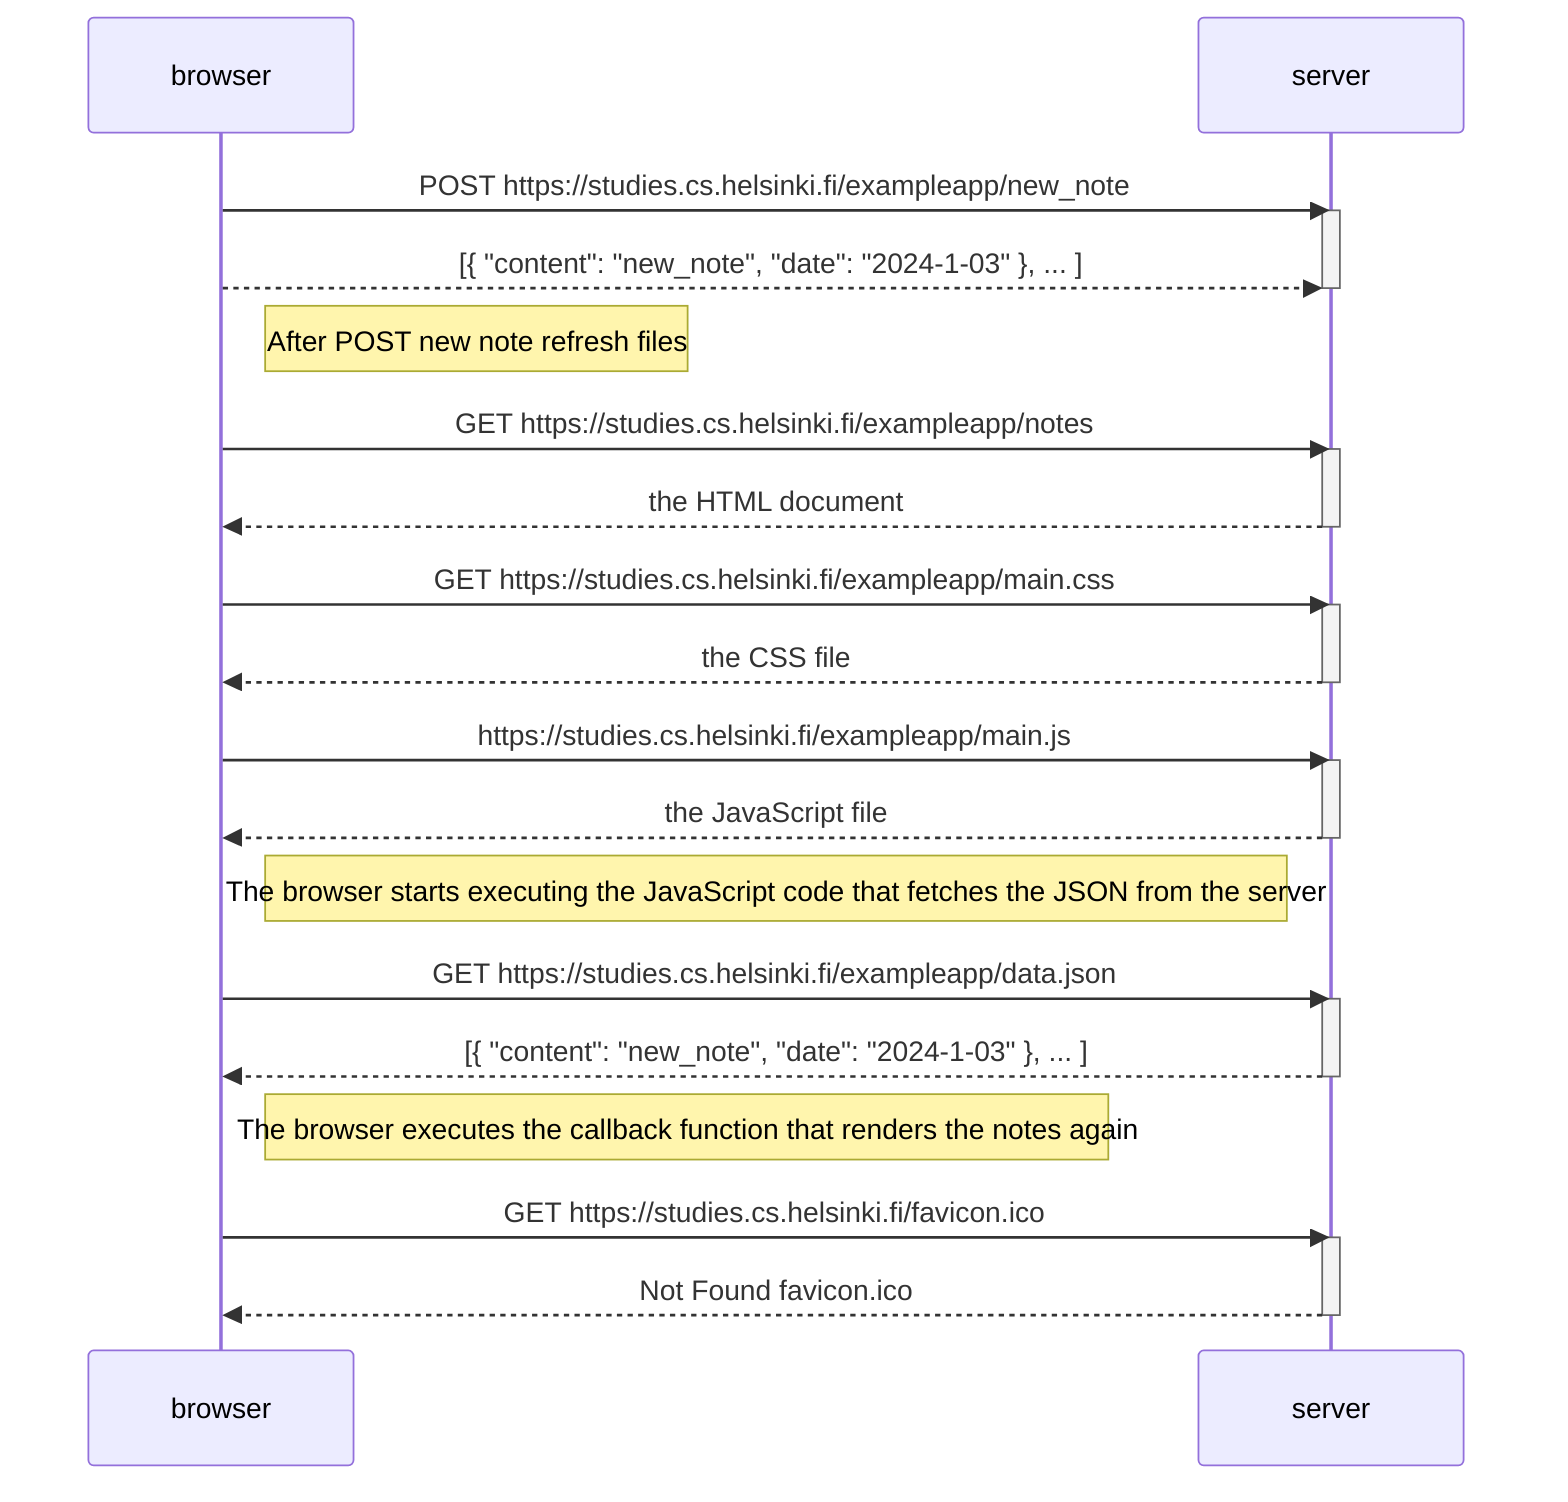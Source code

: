 sequenceDiagram
participant browser
    participant server

    browser->>server: POST https://studies.cs.helsinki.fi/exampleapp/new_note
    activate server
    browser-->>server: [{ "content": "new_note", "date": "2024-1-03" }, ... ]
    deactivate server

    Note right of browser: After POST new note refresh files

    browser->>server: GET https://studies.cs.helsinki.fi/exampleapp/notes
    activate server
    server-->>browser: the HTML document
    deactivate server

    browser->>server: GET https://studies.cs.helsinki.fi/exampleapp/main.css
    activate server
    server-->>browser: the CSS file
    deactivate server

    browser->>server: https://studies.cs.helsinki.fi/exampleapp/main.js
    activate server
    server-->>browser: the JavaScript file
    deactivate server

    Note right of browser: The browser starts executing the JavaScript code that fetches the JSON from the server

    browser->>server: GET https://studies.cs.helsinki.fi/exampleapp/data.json
    activate server
    server-->>browser: [{ "content": "new_note", "date": "2024-1-03" }, ... ]
    deactivate server

    Note right of browser: The browser executes the callback function that renders the notes again

    browser->>server: GET https://studies.cs.helsinki.fi/favicon.ico
    activate server
    server-->>browser: Not Found favicon.ico
    deactivate server